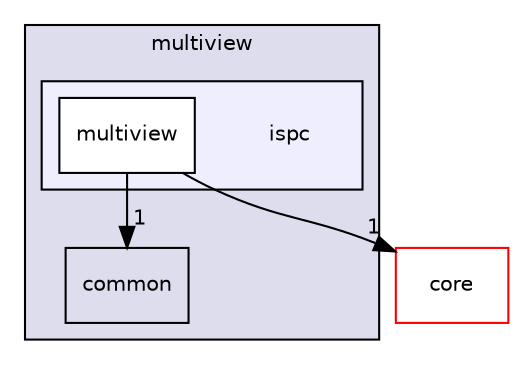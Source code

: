 digraph "platform/plugins/multiview/ispc" {
  compound=true
  node [ fontsize="10", fontname="Helvetica"];
  edge [ labelfontsize="10", labelfontname="Helvetica"];
  subgraph clusterdir_9eca24558759147f9993844c2daa18e6 {
    graph [ bgcolor="#ddddee", pencolor="black", label="multiview" fontname="Helvetica", fontsize="10", URL="dir_9eca24558759147f9993844c2daa18e6.html"]
  dir_7ab62cd446c0e750eaefb644141a701e [shape=box label="common" URL="dir_7ab62cd446c0e750eaefb644141a701e.html"];
  subgraph clusterdir_ec9592b2adfad4c3a3d6e37de575f565 {
    graph [ bgcolor="#eeeeff", pencolor="black", label="" URL="dir_ec9592b2adfad4c3a3d6e37de575f565.html"];
    dir_ec9592b2adfad4c3a3d6e37de575f565 [shape=plaintext label="ispc"];
  dir_9148752c8b710f4b593a72e37948709b [shape=box label="multiview" fillcolor="white" style="filled" URL="dir_9148752c8b710f4b593a72e37948709b.html"];
  }
  }
  dir_3066efc1f4040d52e90bf8a29ab3f16b [shape=box label="core" fillcolor="white" style="filled" color="red" URL="dir_3066efc1f4040d52e90bf8a29ab3f16b.html"];
  dir_9148752c8b710f4b593a72e37948709b->dir_3066efc1f4040d52e90bf8a29ab3f16b [headlabel="1", labeldistance=1.5 headhref="dir_000114_000067.html"];
  dir_9148752c8b710f4b593a72e37948709b->dir_7ab62cd446c0e750eaefb644141a701e [headlabel="1", labeldistance=1.5 headhref="dir_000114_000112.html"];
}
